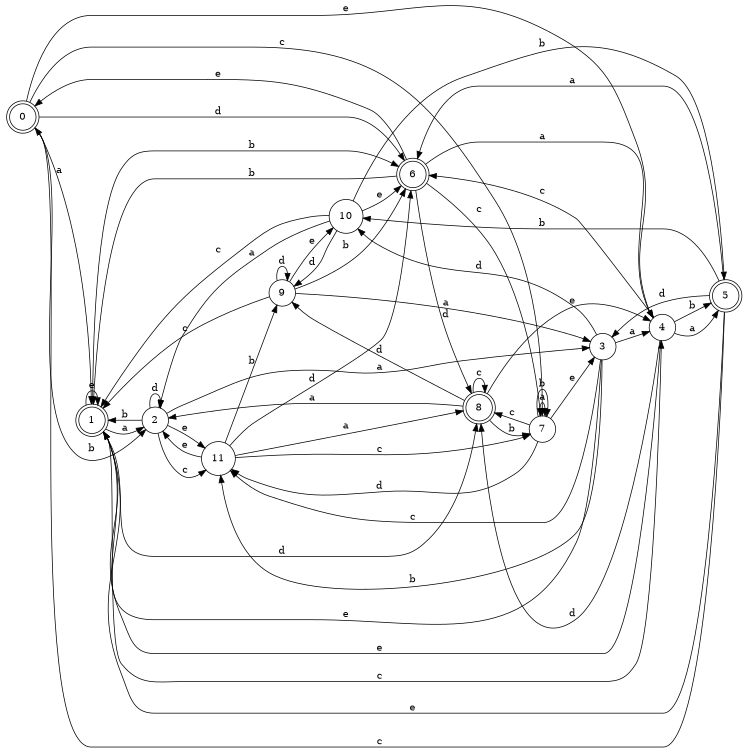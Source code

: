 digraph n10_10 {
__start0 [label="" shape="none"];

rankdir=LR;
size="8,5";

s0 [style="rounded,filled", color="black", fillcolor="white" shape="doublecircle", label="0"];
s1 [style="rounded,filled", color="black", fillcolor="white" shape="doublecircle", label="1"];
s2 [style="filled", color="black", fillcolor="white" shape="circle", label="2"];
s3 [style="filled", color="black", fillcolor="white" shape="circle", label="3"];
s4 [style="filled", color="black", fillcolor="white" shape="circle", label="4"];
s5 [style="rounded,filled", color="black", fillcolor="white" shape="doublecircle", label="5"];
s6 [style="rounded,filled", color="black", fillcolor="white" shape="doublecircle", label="6"];
s7 [style="filled", color="black", fillcolor="white" shape="circle", label="7"];
s8 [style="rounded,filled", color="black", fillcolor="white" shape="doublecircle", label="8"];
s9 [style="filled", color="black", fillcolor="white" shape="circle", label="9"];
s10 [style="filled", color="black", fillcolor="white" shape="circle", label="10"];
s11 [style="filled", color="black", fillcolor="white" shape="circle", label="11"];
s0 -> s1 [label="a"];
s0 -> s2 [label="b"];
s0 -> s7 [label="c"];
s0 -> s6 [label="d"];
s0 -> s4 [label="e"];
s1 -> s2 [label="a"];
s1 -> s6 [label="b"];
s1 -> s4 [label="c"];
s1 -> s8 [label="d"];
s1 -> s1 [label="e"];
s2 -> s3 [label="a"];
s2 -> s1 [label="b"];
s2 -> s11 [label="c"];
s2 -> s2 [label="d"];
s2 -> s11 [label="e"];
s3 -> s4 [label="a"];
s3 -> s11 [label="b"];
s3 -> s11 [label="c"];
s3 -> s10 [label="d"];
s3 -> s1 [label="e"];
s4 -> s5 [label="a"];
s4 -> s5 [label="b"];
s4 -> s6 [label="c"];
s4 -> s8 [label="d"];
s4 -> s1 [label="e"];
s5 -> s6 [label="a"];
s5 -> s10 [label="b"];
s5 -> s0 [label="c"];
s5 -> s3 [label="d"];
s5 -> s1 [label="e"];
s6 -> s4 [label="a"];
s6 -> s1 [label="b"];
s6 -> s7 [label="c"];
s6 -> s8 [label="d"];
s6 -> s0 [label="e"];
s7 -> s7 [label="a"];
s7 -> s7 [label="b"];
s7 -> s8 [label="c"];
s7 -> s11 [label="d"];
s7 -> s3 [label="e"];
s8 -> s2 [label="a"];
s8 -> s7 [label="b"];
s8 -> s8 [label="c"];
s8 -> s9 [label="d"];
s8 -> s4 [label="e"];
s9 -> s3 [label="a"];
s9 -> s6 [label="b"];
s9 -> s1 [label="c"];
s9 -> s9 [label="d"];
s9 -> s10 [label="e"];
s10 -> s2 [label="a"];
s10 -> s5 [label="b"];
s10 -> s1 [label="c"];
s10 -> s9 [label="d"];
s10 -> s6 [label="e"];
s11 -> s8 [label="a"];
s11 -> s9 [label="b"];
s11 -> s7 [label="c"];
s11 -> s6 [label="d"];
s11 -> s2 [label="e"];

}